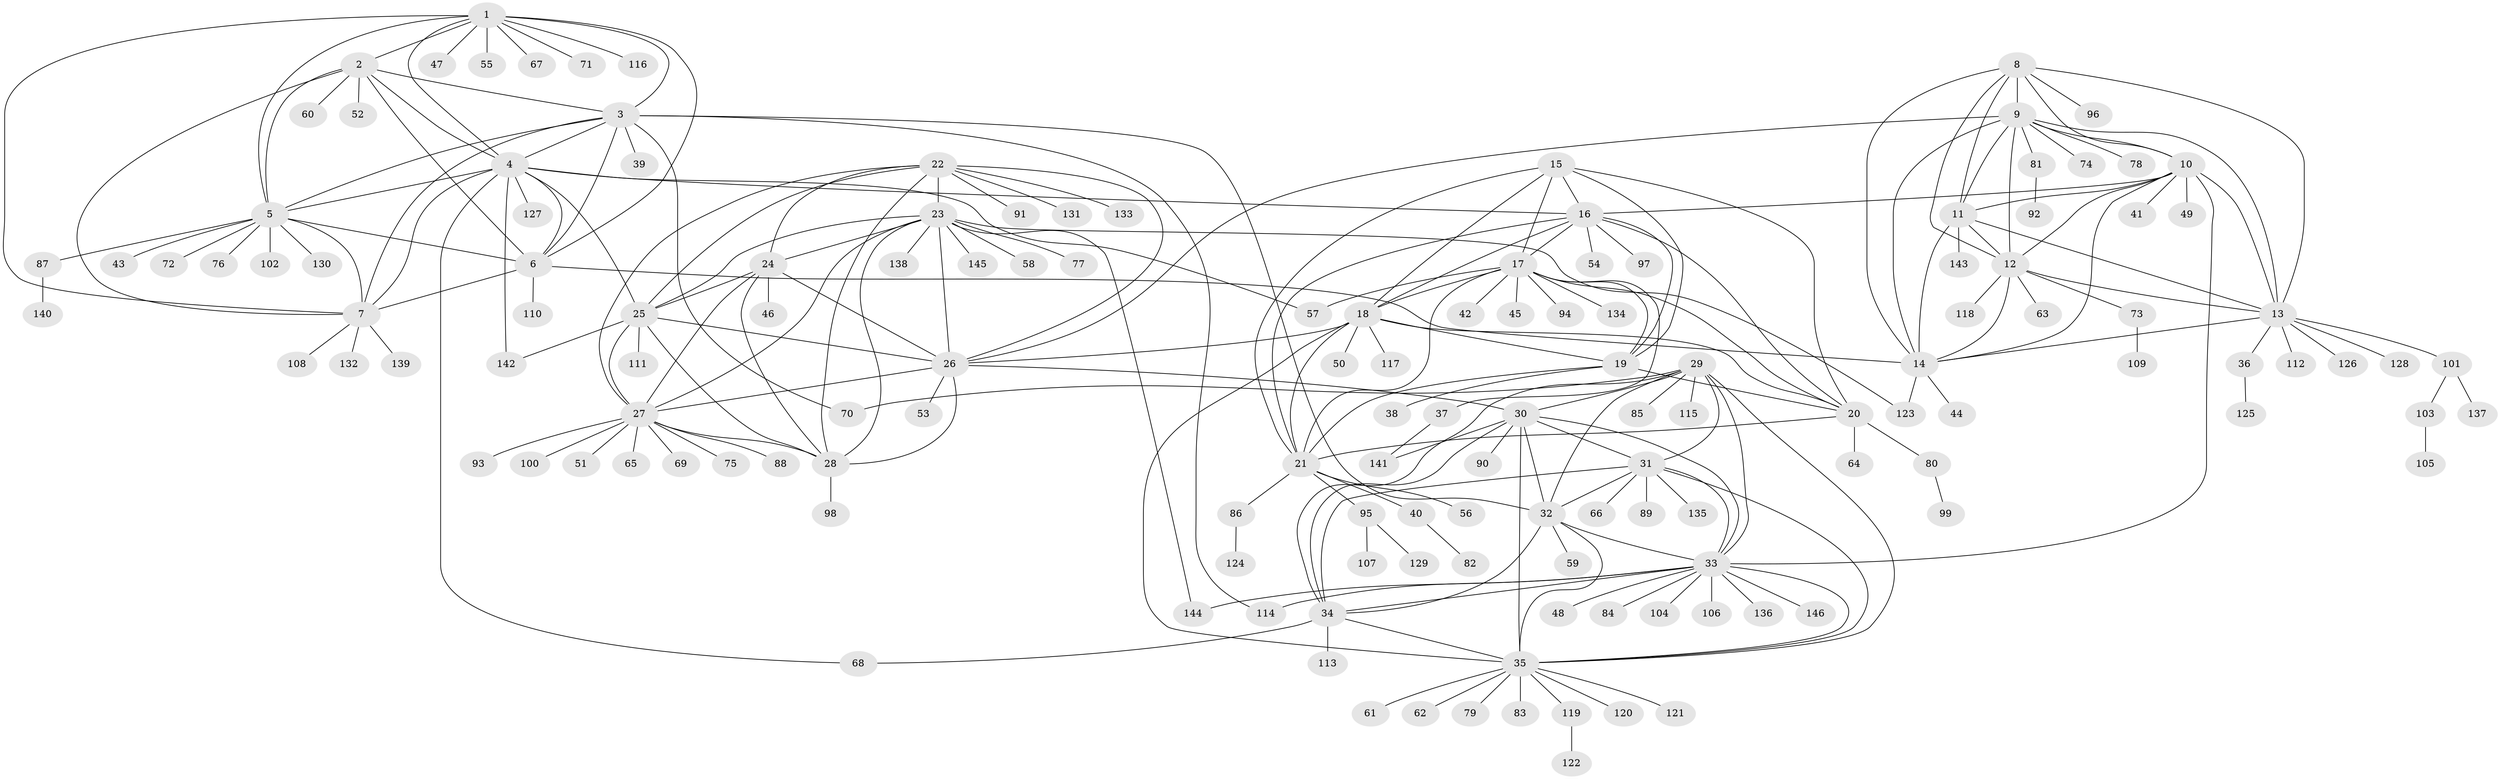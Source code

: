 // coarse degree distribution, {10: 0.03389830508474576, 9: 0.025423728813559324, 11: 0.025423728813559324, 6: 0.025423728813559324, 7: 0.03389830508474576, 8: 0.059322033898305086, 12: 0.01694915254237288, 15: 0.00847457627118644, 5: 0.00847457627118644, 13: 0.00847457627118644, 2: 0.1016949152542373, 1: 0.6440677966101694, 3: 0.00847457627118644}
// Generated by graph-tools (version 1.1) at 2025/24/03/03/25 07:24:09]
// undirected, 146 vertices, 234 edges
graph export_dot {
graph [start="1"]
  node [color=gray90,style=filled];
  1;
  2;
  3;
  4;
  5;
  6;
  7;
  8;
  9;
  10;
  11;
  12;
  13;
  14;
  15;
  16;
  17;
  18;
  19;
  20;
  21;
  22;
  23;
  24;
  25;
  26;
  27;
  28;
  29;
  30;
  31;
  32;
  33;
  34;
  35;
  36;
  37;
  38;
  39;
  40;
  41;
  42;
  43;
  44;
  45;
  46;
  47;
  48;
  49;
  50;
  51;
  52;
  53;
  54;
  55;
  56;
  57;
  58;
  59;
  60;
  61;
  62;
  63;
  64;
  65;
  66;
  67;
  68;
  69;
  70;
  71;
  72;
  73;
  74;
  75;
  76;
  77;
  78;
  79;
  80;
  81;
  82;
  83;
  84;
  85;
  86;
  87;
  88;
  89;
  90;
  91;
  92;
  93;
  94;
  95;
  96;
  97;
  98;
  99;
  100;
  101;
  102;
  103;
  104;
  105;
  106;
  107;
  108;
  109;
  110;
  111;
  112;
  113;
  114;
  115;
  116;
  117;
  118;
  119;
  120;
  121;
  122;
  123;
  124;
  125;
  126;
  127;
  128;
  129;
  130;
  131;
  132;
  133;
  134;
  135;
  136;
  137;
  138;
  139;
  140;
  141;
  142;
  143;
  144;
  145;
  146;
  1 -- 2;
  1 -- 3;
  1 -- 4;
  1 -- 5;
  1 -- 6;
  1 -- 7;
  1 -- 47;
  1 -- 55;
  1 -- 67;
  1 -- 71;
  1 -- 116;
  2 -- 3;
  2 -- 4;
  2 -- 5;
  2 -- 6;
  2 -- 7;
  2 -- 52;
  2 -- 60;
  3 -- 4;
  3 -- 5;
  3 -- 6;
  3 -- 7;
  3 -- 32;
  3 -- 39;
  3 -- 70;
  3 -- 114;
  4 -- 5;
  4 -- 6;
  4 -- 7;
  4 -- 16;
  4 -- 25;
  4 -- 57;
  4 -- 68;
  4 -- 127;
  4 -- 142;
  5 -- 6;
  5 -- 7;
  5 -- 43;
  5 -- 72;
  5 -- 76;
  5 -- 87;
  5 -- 102;
  5 -- 130;
  6 -- 7;
  6 -- 14;
  6 -- 110;
  7 -- 108;
  7 -- 132;
  7 -- 139;
  8 -- 9;
  8 -- 10;
  8 -- 11;
  8 -- 12;
  8 -- 13;
  8 -- 14;
  8 -- 96;
  9 -- 10;
  9 -- 11;
  9 -- 12;
  9 -- 13;
  9 -- 14;
  9 -- 26;
  9 -- 74;
  9 -- 78;
  9 -- 81;
  10 -- 11;
  10 -- 12;
  10 -- 13;
  10 -- 14;
  10 -- 16;
  10 -- 33;
  10 -- 41;
  10 -- 49;
  11 -- 12;
  11 -- 13;
  11 -- 14;
  11 -- 143;
  12 -- 13;
  12 -- 14;
  12 -- 63;
  12 -- 73;
  12 -- 118;
  13 -- 14;
  13 -- 36;
  13 -- 101;
  13 -- 112;
  13 -- 126;
  13 -- 128;
  14 -- 44;
  14 -- 123;
  15 -- 16;
  15 -- 17;
  15 -- 18;
  15 -- 19;
  15 -- 20;
  15 -- 21;
  16 -- 17;
  16 -- 18;
  16 -- 19;
  16 -- 20;
  16 -- 21;
  16 -- 54;
  16 -- 97;
  17 -- 18;
  17 -- 19;
  17 -- 20;
  17 -- 21;
  17 -- 37;
  17 -- 42;
  17 -- 45;
  17 -- 57;
  17 -- 94;
  17 -- 134;
  18 -- 19;
  18 -- 20;
  18 -- 21;
  18 -- 26;
  18 -- 35;
  18 -- 50;
  18 -- 117;
  19 -- 20;
  19 -- 21;
  19 -- 38;
  20 -- 21;
  20 -- 64;
  20 -- 80;
  21 -- 40;
  21 -- 56;
  21 -- 86;
  21 -- 95;
  22 -- 23;
  22 -- 24;
  22 -- 25;
  22 -- 26;
  22 -- 27;
  22 -- 28;
  22 -- 91;
  22 -- 131;
  22 -- 133;
  23 -- 24;
  23 -- 25;
  23 -- 26;
  23 -- 27;
  23 -- 28;
  23 -- 58;
  23 -- 77;
  23 -- 123;
  23 -- 138;
  23 -- 144;
  23 -- 145;
  24 -- 25;
  24 -- 26;
  24 -- 27;
  24 -- 28;
  24 -- 46;
  25 -- 26;
  25 -- 27;
  25 -- 28;
  25 -- 111;
  25 -- 142;
  26 -- 27;
  26 -- 28;
  26 -- 30;
  26 -- 53;
  27 -- 28;
  27 -- 51;
  27 -- 65;
  27 -- 69;
  27 -- 75;
  27 -- 88;
  27 -- 93;
  27 -- 100;
  28 -- 98;
  29 -- 30;
  29 -- 31;
  29 -- 32;
  29 -- 33;
  29 -- 34;
  29 -- 35;
  29 -- 70;
  29 -- 85;
  29 -- 115;
  30 -- 31;
  30 -- 32;
  30 -- 33;
  30 -- 34;
  30 -- 35;
  30 -- 90;
  30 -- 141;
  31 -- 32;
  31 -- 33;
  31 -- 34;
  31 -- 35;
  31 -- 66;
  31 -- 89;
  31 -- 135;
  32 -- 33;
  32 -- 34;
  32 -- 35;
  32 -- 59;
  33 -- 34;
  33 -- 35;
  33 -- 48;
  33 -- 84;
  33 -- 104;
  33 -- 106;
  33 -- 114;
  33 -- 136;
  33 -- 144;
  33 -- 146;
  34 -- 35;
  34 -- 68;
  34 -- 113;
  35 -- 61;
  35 -- 62;
  35 -- 79;
  35 -- 83;
  35 -- 119;
  35 -- 120;
  35 -- 121;
  36 -- 125;
  37 -- 141;
  40 -- 82;
  73 -- 109;
  80 -- 99;
  81 -- 92;
  86 -- 124;
  87 -- 140;
  95 -- 107;
  95 -- 129;
  101 -- 103;
  101 -- 137;
  103 -- 105;
  119 -- 122;
}
